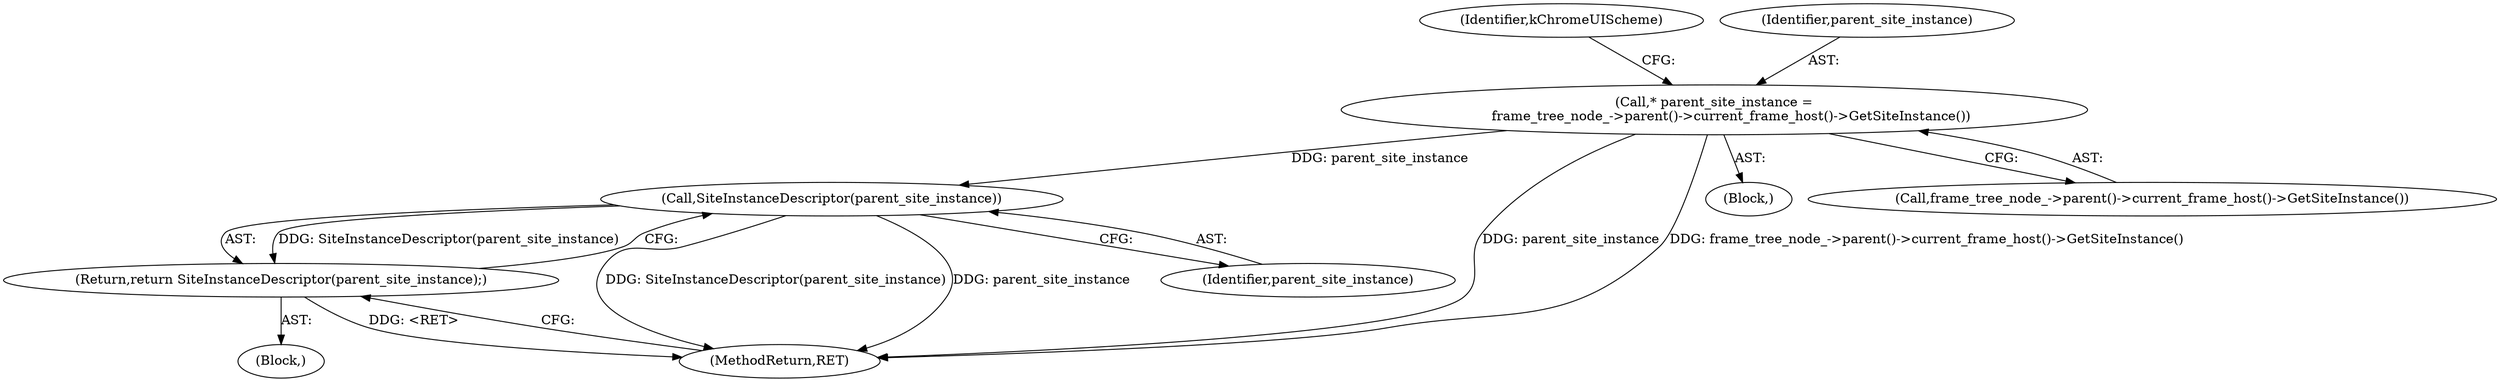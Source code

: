 digraph "0_Chrome_adca986a53b31b6da4cb22f8e755f6856daea89a_0@pointer" {
"1000174" [label="(Call,SiteInstanceDescriptor(parent_site_instance))"];
"1000163" [label="(Call,* parent_site_instance =\n        frame_tree_node_->parent()->current_frame_host()->GetSiteInstance())"];
"1000173" [label="(Return,return SiteInstanceDescriptor(parent_site_instance);)"];
"1000169" [label="(Identifier,kChromeUIScheme)"];
"1000174" [label="(Call,SiteInstanceDescriptor(parent_site_instance))"];
"1000383" [label="(MethodReturn,RET)"];
"1000161" [label="(Block,)"];
"1000173" [label="(Return,return SiteInstanceDescriptor(parent_site_instance);)"];
"1000175" [label="(Identifier,parent_site_instance)"];
"1000165" [label="(Call,frame_tree_node_->parent()->current_frame_host()->GetSiteInstance())"];
"1000163" [label="(Call,* parent_site_instance =\n        frame_tree_node_->parent()->current_frame_host()->GetSiteInstance())"];
"1000164" [label="(Identifier,parent_site_instance)"];
"1000172" [label="(Block,)"];
"1000174" -> "1000173"  [label="AST: "];
"1000174" -> "1000175"  [label="CFG: "];
"1000175" -> "1000174"  [label="AST: "];
"1000173" -> "1000174"  [label="CFG: "];
"1000174" -> "1000383"  [label="DDG: SiteInstanceDescriptor(parent_site_instance)"];
"1000174" -> "1000383"  [label="DDG: parent_site_instance"];
"1000174" -> "1000173"  [label="DDG: SiteInstanceDescriptor(parent_site_instance)"];
"1000163" -> "1000174"  [label="DDG: parent_site_instance"];
"1000163" -> "1000161"  [label="AST: "];
"1000163" -> "1000165"  [label="CFG: "];
"1000164" -> "1000163"  [label="AST: "];
"1000165" -> "1000163"  [label="AST: "];
"1000169" -> "1000163"  [label="CFG: "];
"1000163" -> "1000383"  [label="DDG: parent_site_instance"];
"1000163" -> "1000383"  [label="DDG: frame_tree_node_->parent()->current_frame_host()->GetSiteInstance()"];
"1000173" -> "1000172"  [label="AST: "];
"1000383" -> "1000173"  [label="CFG: "];
"1000173" -> "1000383"  [label="DDG: <RET>"];
}
